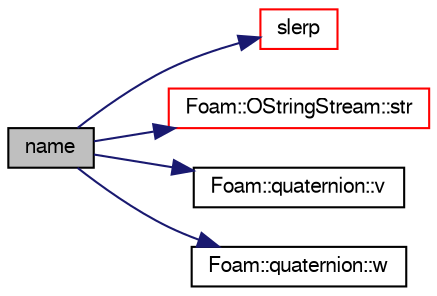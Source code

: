 digraph "name"
{
  bgcolor="transparent";
  edge [fontname="FreeSans",fontsize="10",labelfontname="FreeSans",labelfontsize="10"];
  node [fontname="FreeSans",fontsize="10",shape=record];
  rankdir="LR";
  Node119738 [label="name",height=0.2,width=0.4,color="black", fillcolor="grey75", style="filled", fontcolor="black"];
  Node119738 -> Node119739 [color="midnightblue",fontsize="10",style="solid",fontname="FreeSans"];
  Node119739 [label="slerp",height=0.2,width=0.4,color="red",URL="$a21124.html#ad99931d1155936b2d8aa2ce6651bce06",tooltip="Spherical linear interpolation of quaternions. "];
  Node119738 -> Node119746 [color="midnightblue",fontsize="10",style="solid",fontname="FreeSans"];
  Node119746 [label="Foam::OStringStream::str",height=0.2,width=0.4,color="red",URL="$a26302.html#ae403f14d61d9789a749ee28fc10a50a9",tooltip="Return the string. "];
  Node119738 -> Node119748 [color="midnightblue",fontsize="10",style="solid",fontname="FreeSans"];
  Node119748 [label="Foam::quaternion::v",height=0.2,width=0.4,color="black",URL="$a28130.html#a0b28d9569e4deded6b9ae485461d0b04",tooltip="Vector part of the quaternion ( = axis of rotation) "];
  Node119738 -> Node119749 [color="midnightblue",fontsize="10",style="solid",fontname="FreeSans"];
  Node119749 [label="Foam::quaternion::w",height=0.2,width=0.4,color="black",URL="$a28130.html#a65b3f9bfe6acd8b71cefd575fab0d05c",tooltip="Scalar part of the quaternion ( = cos(theta/2) for rotation) "];
}
